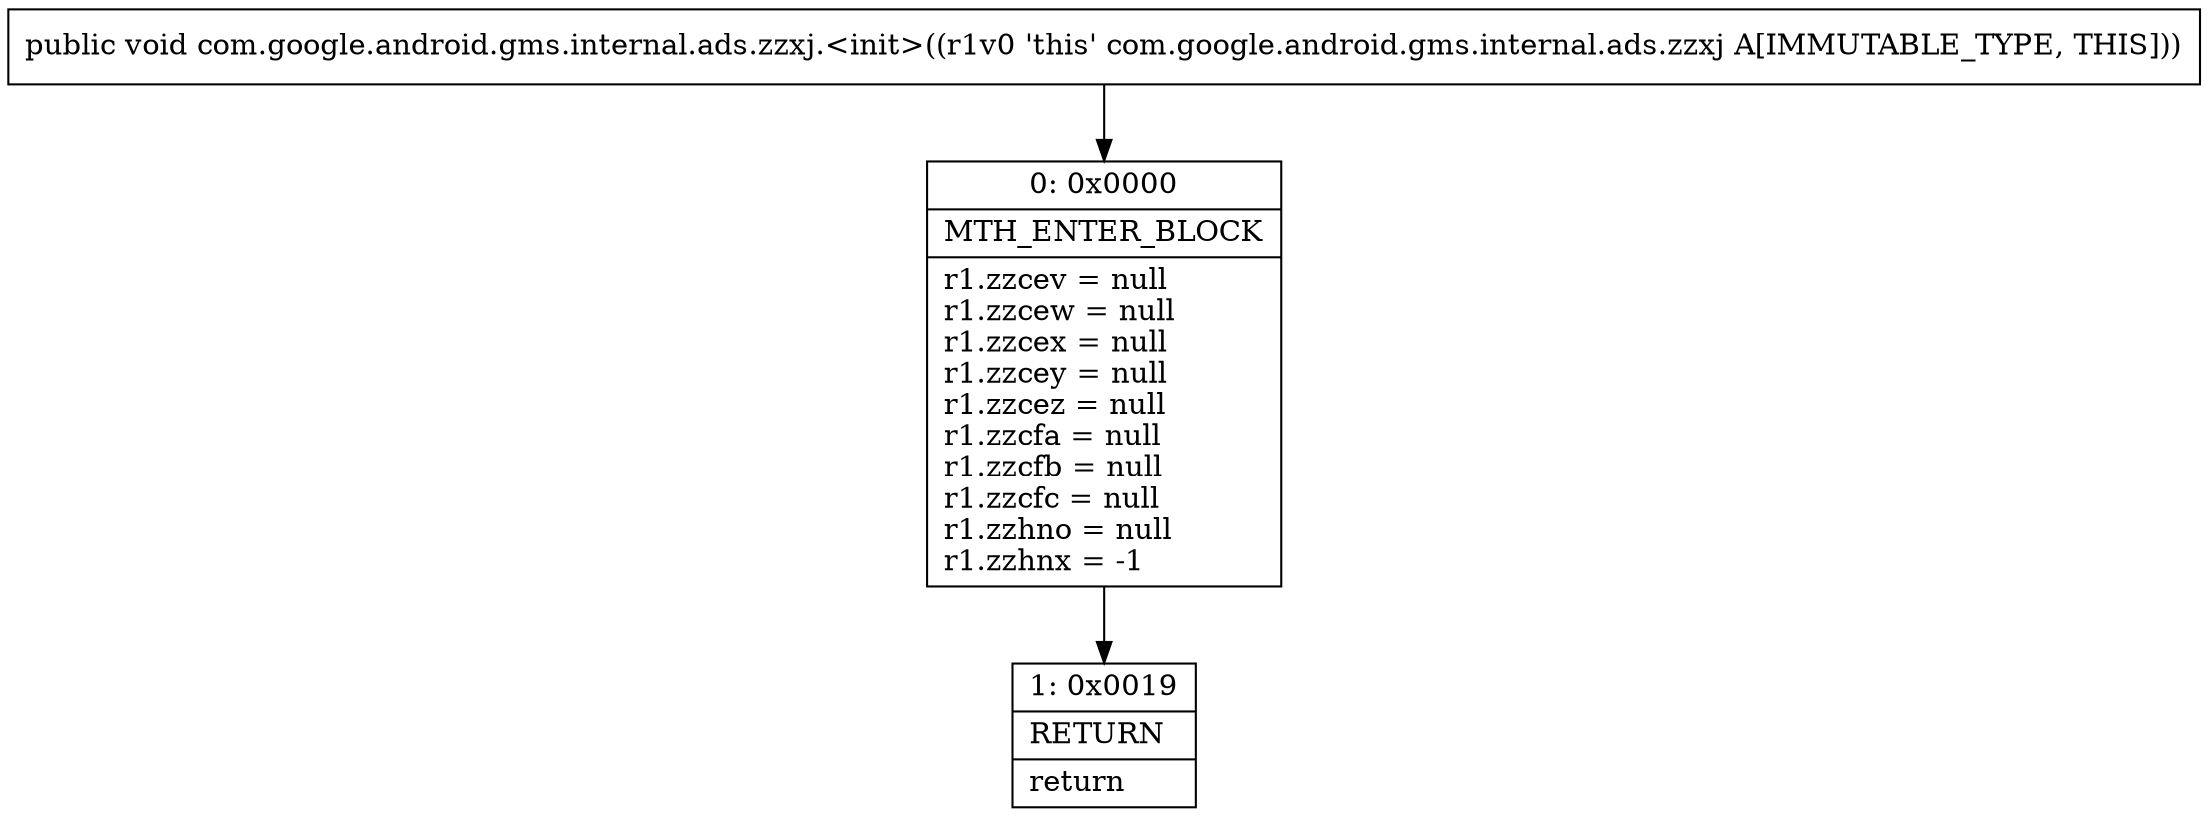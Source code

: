 digraph "CFG forcom.google.android.gms.internal.ads.zzxj.\<init\>()V" {
Node_0 [shape=record,label="{0\:\ 0x0000|MTH_ENTER_BLOCK\l|r1.zzcev = null\lr1.zzcew = null\lr1.zzcex = null\lr1.zzcey = null\lr1.zzcez = null\lr1.zzcfa = null\lr1.zzcfb = null\lr1.zzcfc = null\lr1.zzhno = null\lr1.zzhnx = \-1\l}"];
Node_1 [shape=record,label="{1\:\ 0x0019|RETURN\l|return\l}"];
MethodNode[shape=record,label="{public void com.google.android.gms.internal.ads.zzxj.\<init\>((r1v0 'this' com.google.android.gms.internal.ads.zzxj A[IMMUTABLE_TYPE, THIS])) }"];
MethodNode -> Node_0;
Node_0 -> Node_1;
}

